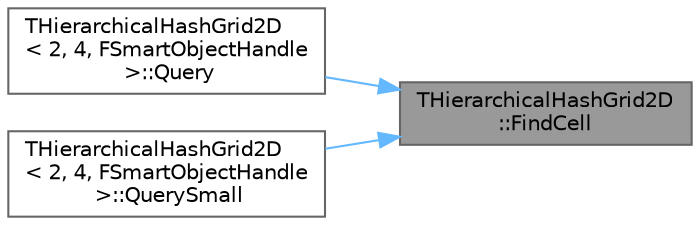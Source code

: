 digraph "THierarchicalHashGrid2D::FindCell"
{
 // INTERACTIVE_SVG=YES
 // LATEX_PDF_SIZE
  bgcolor="transparent";
  edge [fontname=Helvetica,fontsize=10,labelfontname=Helvetica,labelfontsize=10];
  node [fontname=Helvetica,fontsize=10,shape=box,height=0.2,width=0.4];
  rankdir="RL";
  Node1 [id="Node000001",label="THierarchicalHashGrid2D\l::FindCell",height=0.2,width=0.4,color="gray40", fillcolor="grey60", style="filled", fontcolor="black",tooltip="Returns a cell for specific location and level."];
  Node1 -> Node2 [id="edge1_Node000001_Node000002",dir="back",color="steelblue1",style="solid",tooltip=" "];
  Node2 [id="Node000002",label="THierarchicalHashGrid2D\l\< 2, 4, FSmartObjectHandle\l \>::Query",height=0.2,width=0.4,color="grey40", fillcolor="white", style="filled",URL="$df/dd8/classTHierarchicalHashGrid2D.html#ad64c8c22990d57354608abcf29c170d2",tooltip=" "];
  Node1 -> Node3 [id="edge2_Node000001_Node000003",dir="back",color="steelblue1",style="solid",tooltip=" "];
  Node3 [id="Node000003",label="THierarchicalHashGrid2D\l\< 2, 4, FSmartObjectHandle\l \>::QuerySmall",height=0.2,width=0.4,color="grey40", fillcolor="white", style="filled",URL="$df/dd8/classTHierarchicalHashGrid2D.html#a0532e3bed2d2efb4b7fdc32ad1e4cdab",tooltip=" "];
}
